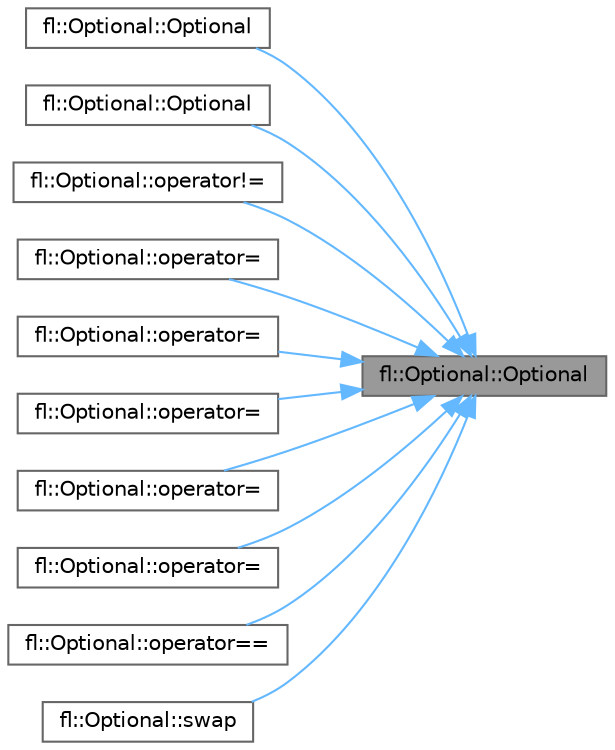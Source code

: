 digraph "fl::Optional::Optional"
{
 // INTERACTIVE_SVG=YES
 // LATEX_PDF_SIZE
  bgcolor="transparent";
  edge [fontname=Helvetica,fontsize=10,labelfontname=Helvetica,labelfontsize=10];
  node [fontname=Helvetica,fontsize=10,shape=box,height=0.2,width=0.4];
  rankdir="RL";
  Node1 [id="Node000001",label="fl::Optional::Optional",height=0.2,width=0.4,color="gray40", fillcolor="grey60", style="filled", fontcolor="black",tooltip=" "];
  Node1 -> Node2 [id="edge1_Node000001_Node000002",dir="back",color="steelblue1",style="solid",tooltip=" "];
  Node2 [id="Node000002",label="fl::Optional::Optional",height=0.2,width=0.4,color="grey40", fillcolor="white", style="filled",URL="$dd/dd8/classfl_1_1_optional_afaf10df4eb07d404846294c9884fd119.html#afaf10df4eb07d404846294c9884fd119",tooltip=" "];
  Node1 -> Node3 [id="edge2_Node000001_Node000003",dir="back",color="steelblue1",style="solid",tooltip=" "];
  Node3 [id="Node000003",label="fl::Optional::Optional",height=0.2,width=0.4,color="grey40", fillcolor="white", style="filled",URL="$dd/dd8/classfl_1_1_optional_a374a08e4749ca97f0b47805f55035419.html#a374a08e4749ca97f0b47805f55035419",tooltip=" "];
  Node1 -> Node4 [id="edge3_Node000001_Node000004",dir="back",color="steelblue1",style="solid",tooltip=" "];
  Node4 [id="Node000004",label="fl::Optional::operator!=",height=0.2,width=0.4,color="grey40", fillcolor="white", style="filled",URL="$dd/dd8/classfl_1_1_optional_aaffef073af4a676a208388a445f446ca.html#aaffef073af4a676a208388a445f446ca",tooltip=" "];
  Node1 -> Node5 [id="edge4_Node000001_Node000005",dir="back",color="steelblue1",style="solid",tooltip=" "];
  Node5 [id="Node000005",label="fl::Optional::operator=",height=0.2,width=0.4,color="grey40", fillcolor="white", style="filled",URL="$dd/dd8/classfl_1_1_optional_a7656dfecd7dc241a55fd7813dc381da5.html#a7656dfecd7dc241a55fd7813dc381da5",tooltip=" "];
  Node1 -> Node6 [id="edge5_Node000001_Node000006",dir="back",color="steelblue1",style="solid",tooltip=" "];
  Node6 [id="Node000006",label="fl::Optional::operator=",height=0.2,width=0.4,color="grey40", fillcolor="white", style="filled",URL="$dd/dd8/classfl_1_1_optional_a137a18cf598fb315041e2293398fe861.html#a137a18cf598fb315041e2293398fe861",tooltip=" "];
  Node1 -> Node7 [id="edge6_Node000001_Node000007",dir="back",color="steelblue1",style="solid",tooltip=" "];
  Node7 [id="Node000007",label="fl::Optional::operator=",height=0.2,width=0.4,color="grey40", fillcolor="white", style="filled",URL="$dd/dd8/classfl_1_1_optional_a2a4d801bcf1fead973513dbd829291d1.html#a2a4d801bcf1fead973513dbd829291d1",tooltip=" "];
  Node1 -> Node8 [id="edge7_Node000001_Node000008",dir="back",color="steelblue1",style="solid",tooltip=" "];
  Node8 [id="Node000008",label="fl::Optional::operator=",height=0.2,width=0.4,color="grey40", fillcolor="white", style="filled",URL="$dd/dd8/classfl_1_1_optional_a6ac21e2492ec9412ec8afc5db6fd979a.html#a6ac21e2492ec9412ec8afc5db6fd979a",tooltip=" "];
  Node1 -> Node9 [id="edge8_Node000001_Node000009",dir="back",color="steelblue1",style="solid",tooltip=" "];
  Node9 [id="Node000009",label="fl::Optional::operator=",height=0.2,width=0.4,color="grey40", fillcolor="white", style="filled",URL="$dd/dd8/classfl_1_1_optional_a838f3884e23c2c5f4fda824a85cb207a.html#a838f3884e23c2c5f4fda824a85cb207a",tooltip=" "];
  Node1 -> Node10 [id="edge9_Node000001_Node000010",dir="back",color="steelblue1",style="solid",tooltip=" "];
  Node10 [id="Node000010",label="fl::Optional::operator==",height=0.2,width=0.4,color="grey40", fillcolor="white", style="filled",URL="$dd/dd8/classfl_1_1_optional_a12be55aab96b507228fed7281819fad7.html#a12be55aab96b507228fed7281819fad7",tooltip=" "];
  Node1 -> Node11 [id="edge10_Node000001_Node000011",dir="back",color="steelblue1",style="solid",tooltip=" "];
  Node11 [id="Node000011",label="fl::Optional::swap",height=0.2,width=0.4,color="grey40", fillcolor="white", style="filled",URL="$dd/dd8/classfl_1_1_optional_a5d636d8596cae840f1c8d74cfc485043.html#a5d636d8596cae840f1c8d74cfc485043",tooltip=" "];
}
